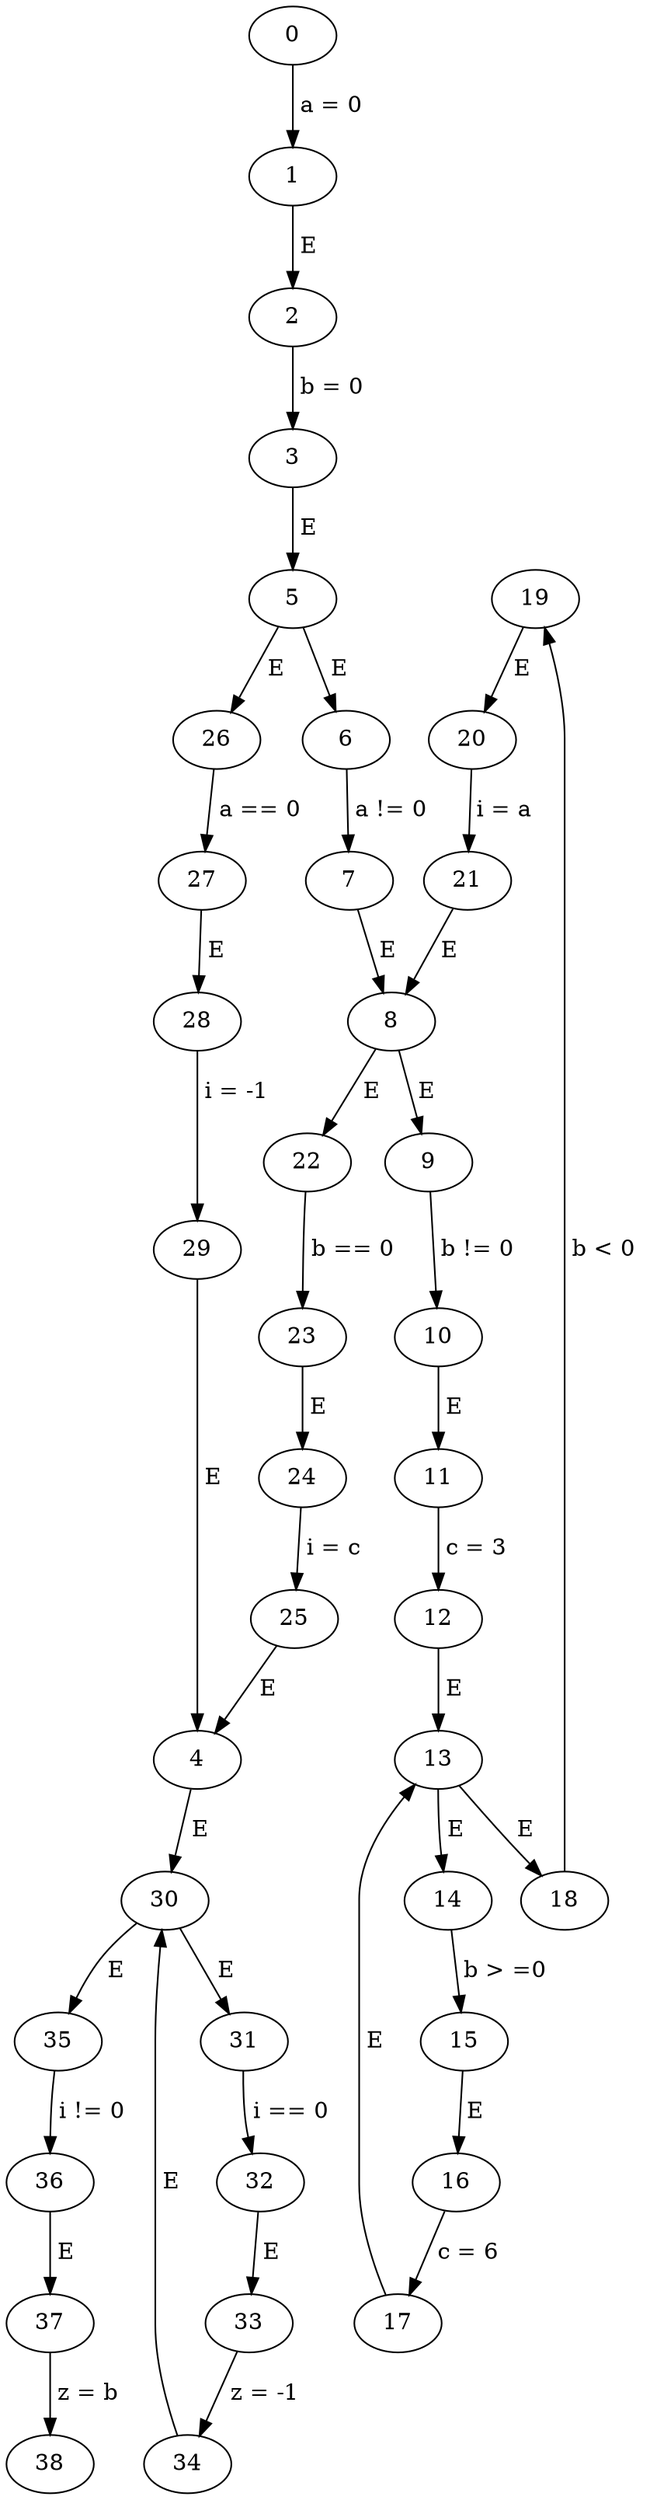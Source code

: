 // combinedwhile
digraph {
	19 -> 20 [label=" E "]
	22 -> 23 [label=" b == 0 "]
	33 -> 34 [label=" z = -1 "]
	15 -> 16 [label=" E "]
	32 -> 33 [label=" E "]
	3 -> 5 [label=" E "]
	11 -> 12 [label=" c = 3 "]
	24 -> 25 [label=" i = c "]
	6 -> 7 [label=" a != 0 "]
	23 -> 24 [label=" E "]
	5 -> 6 [label=" E "]
	16 -> 17 [label=" c = 6 "]
	35 -> 36 [label=" i != 0 "]
	26 -> 27 [label=" a == 0 "]
	30 -> 35 [label=" E "]
	5 -> 26 [label=" E "]
	10 -> 11 [label=" E "]
	37 -> 38 [label=" z = b "]
	28 -> 29 [label=" i = -1 "]
	36 -> 37 [label=" E "]
	14 -> 15 [label=" b > =0 "]
	27 -> 28 [label=" E "]
	13 -> 14 [label=" E "]
	25 -> 4 [label=" E "]
	1 -> 2 [label=" E "]
	17 -> 13 [label=" E "]
	29 -> 4 [label=" E "]
	2 -> 3 [label=" b = 0 "]
	13 -> 18 [label=" E "]
	12 -> 13 [label=" E "]
	4 -> 30 [label=" E "]
	7 -> 8 [label=" E "]
	9 -> 10 [label=" b != 0 "]
	34 -> 30 [label=" E "]
	20 -> 21 [label=" i = a "]
	0 -> 1 [label=" a = 0 "]
	21 -> 8 [label=" E "]
	8 -> 22 [label=" E "]
	8 -> 9 [label=" E "]
	31 -> 32 [label=" i == 0 "]
	30 -> 31 [label=" E "]
	18 -> 19 [label=" b < 0 "]
}
